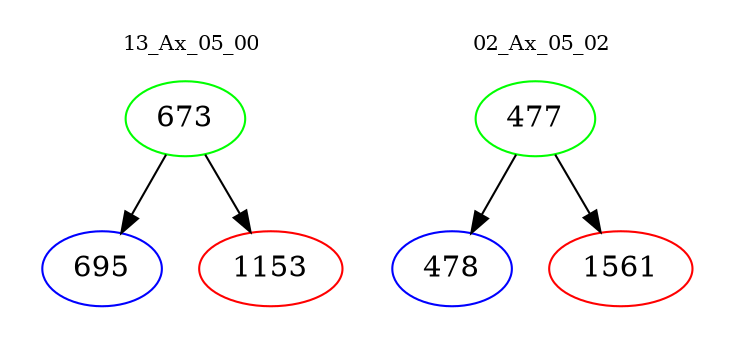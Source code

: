 digraph{
subgraph cluster_0 {
color = white
label = "13_Ax_05_00";
fontsize=10;
T0_673 [label="673", color="green"]
T0_673 -> T0_695 [color="black"]
T0_695 [label="695", color="blue"]
T0_673 -> T0_1153 [color="black"]
T0_1153 [label="1153", color="red"]
}
subgraph cluster_1 {
color = white
label = "02_Ax_05_02";
fontsize=10;
T1_477 [label="477", color="green"]
T1_477 -> T1_478 [color="black"]
T1_478 [label="478", color="blue"]
T1_477 -> T1_1561 [color="black"]
T1_1561 [label="1561", color="red"]
}
}
